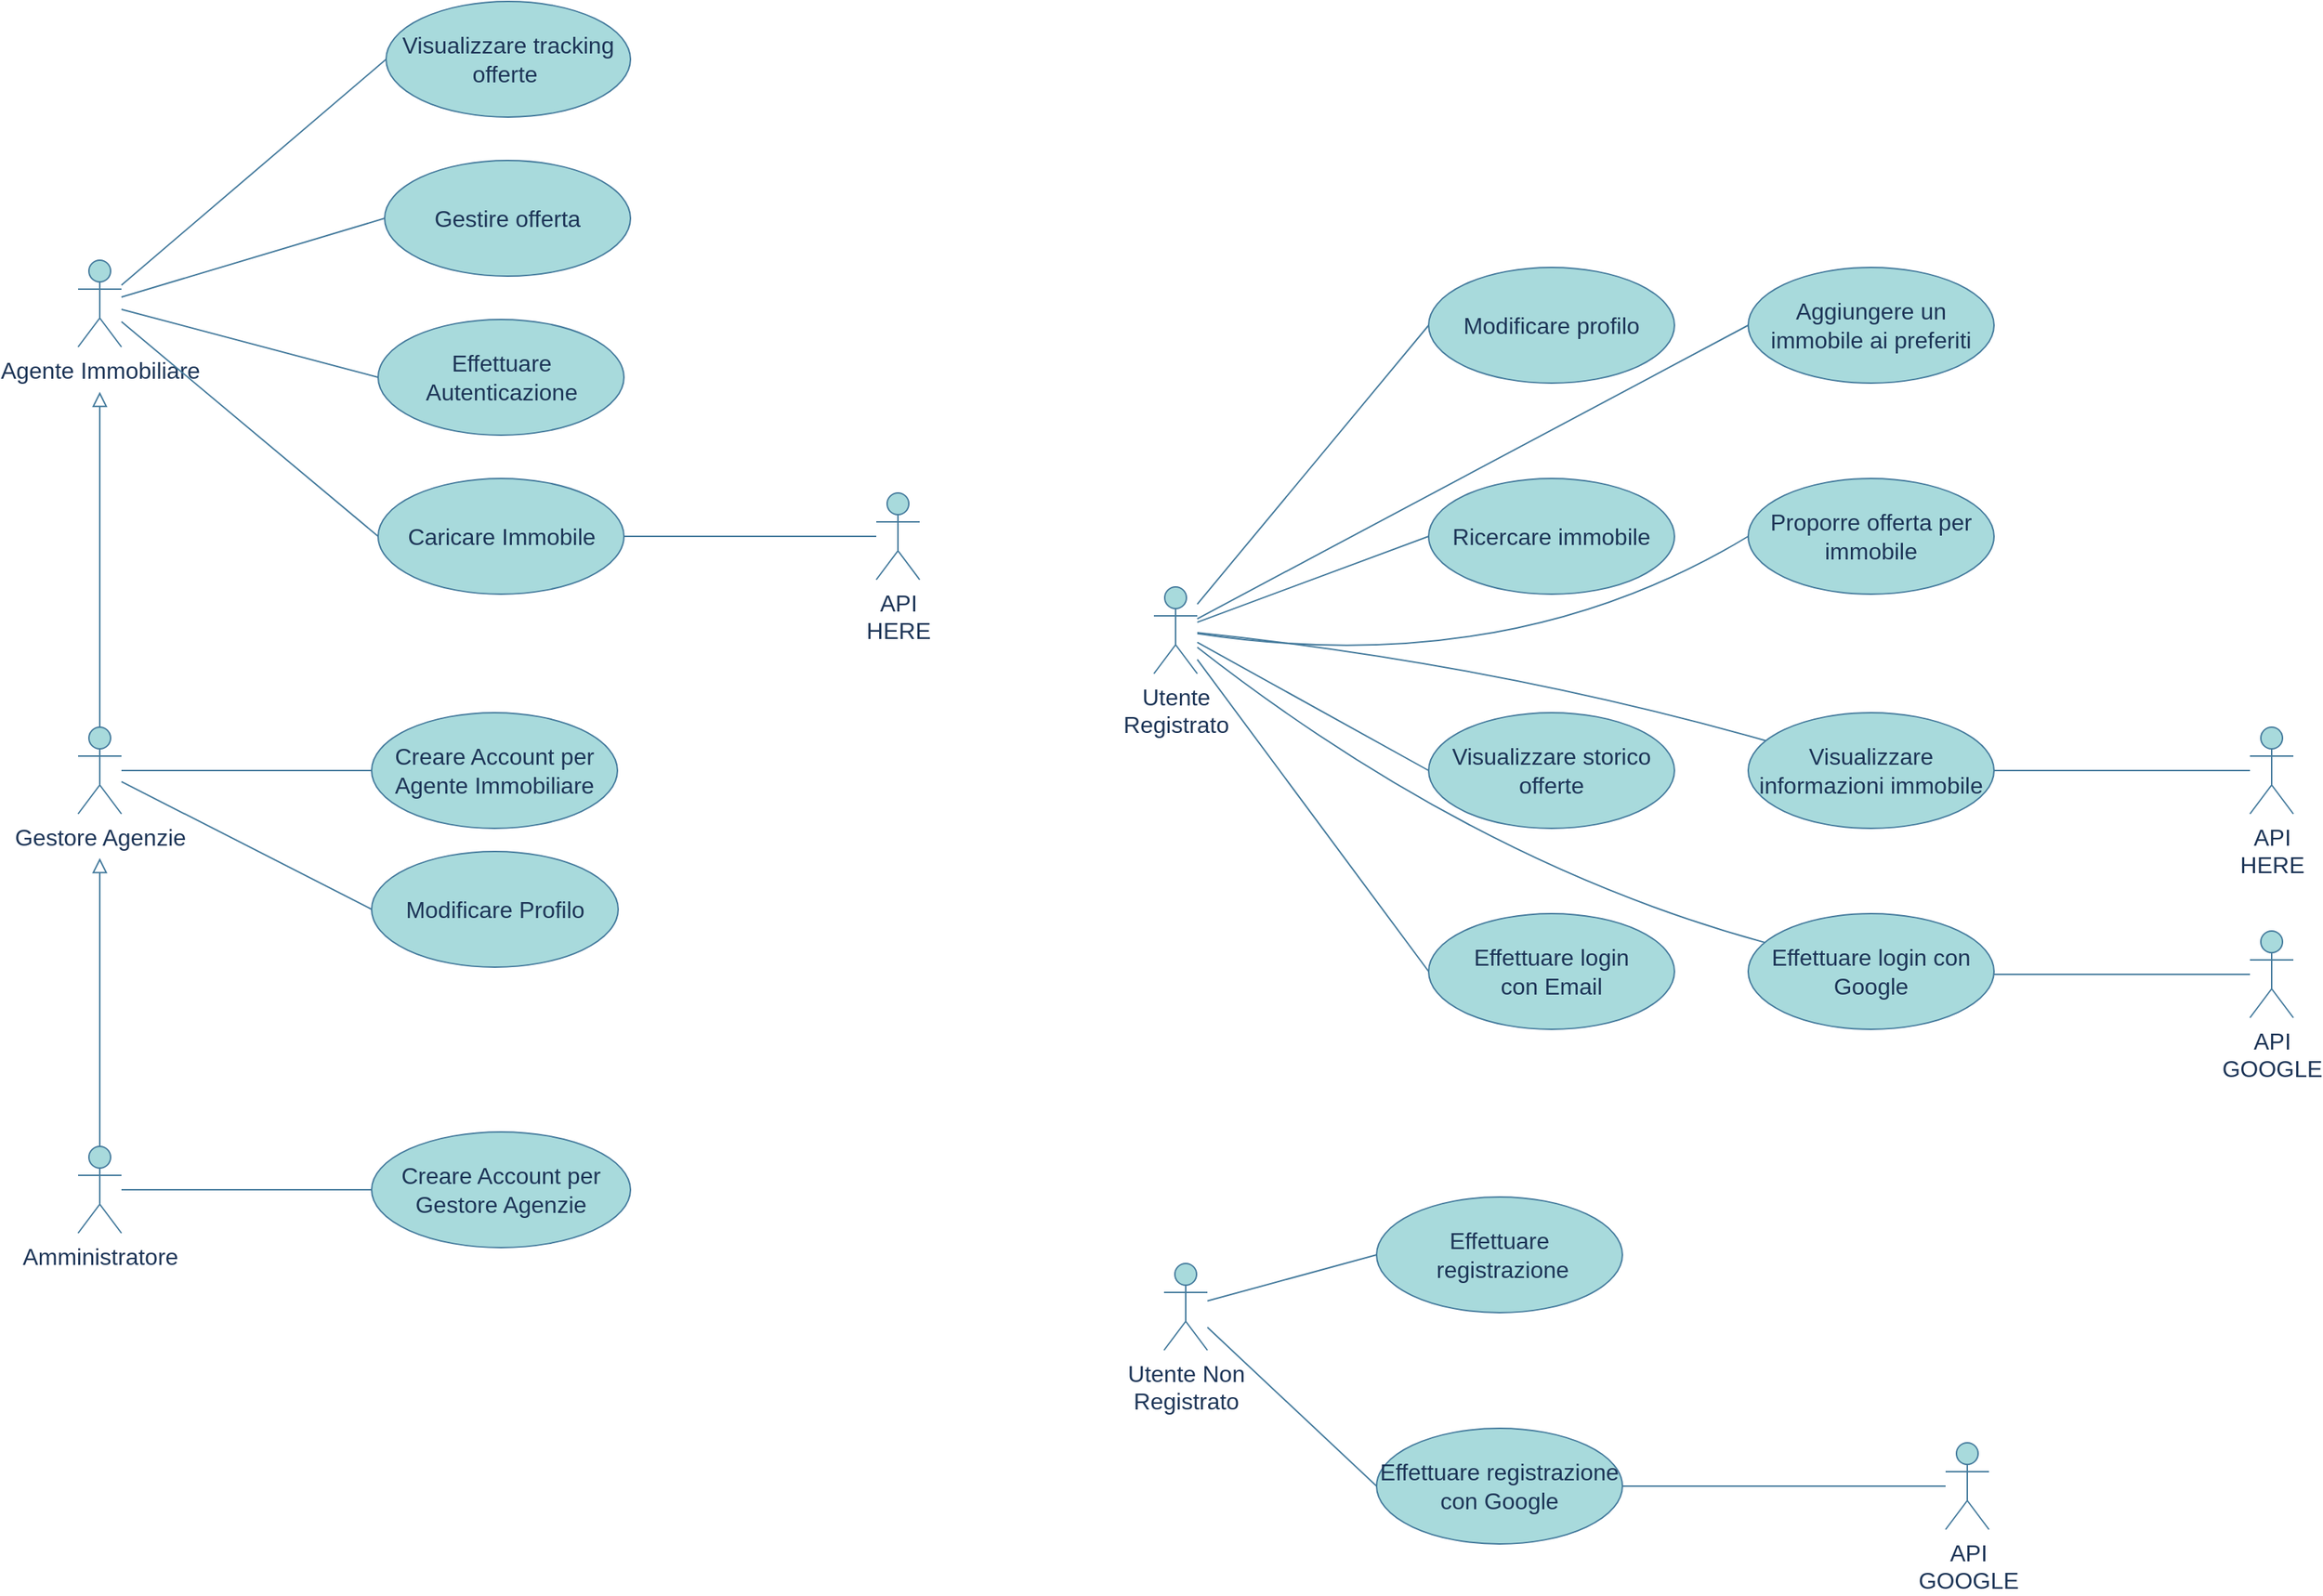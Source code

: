 <mxfile version="22.0.1" type="device">
  <diagram name="Pagina-1" id="LQfLG2IfJR566BmRYxRQ">
    <mxGraphModel dx="14227" dy="8407" grid="0" gridSize="10" guides="1" tooltips="1" connect="1" arrows="1" fold="1" page="0" pageScale="1" pageWidth="827" pageHeight="1169" math="0" shadow="0">
      <root>
        <mxCell id="0" />
        <mxCell id="1" parent="0" />
        <mxCell id="U-dQp2Zvjfx5eXS3F79k-10" style="edgeStyle=none;curved=1;rounded=0;orthogonalLoop=1;jettySize=auto;html=1;entryX=0;entryY=0.5;entryDx=0;entryDy=0;fontSize=12;startSize=8;endSize=8;endArrow=none;endFill=0;labelBackgroundColor=none;strokeColor=#457B9D;fontColor=default;" parent="1" source="U-dQp2Zvjfx5eXS3F79k-4" target="U-dQp2Zvjfx5eXS3F79k-7" edge="1">
          <mxGeometry relative="1" as="geometry" />
        </mxCell>
        <mxCell id="U-dQp2Zvjfx5eXS3F79k-11" style="edgeStyle=none;curved=1;rounded=0;orthogonalLoop=1;jettySize=auto;html=1;fontSize=12;startSize=8;endSize=8;endArrow=none;endFill=0;labelBackgroundColor=none;strokeColor=#457B9D;fontColor=default;" parent="1" source="U-dQp2Zvjfx5eXS3F79k-1" target="U-dQp2Zvjfx5eXS3F79k-8" edge="1">
          <mxGeometry relative="1" as="geometry" />
        </mxCell>
        <mxCell id="U-dQp2Zvjfx5eXS3F79k-18" style="edgeStyle=none;curved=1;rounded=0;orthogonalLoop=1;jettySize=auto;html=1;fontSize=12;startSize=8;endSize=8;endArrow=block;endFill=0;labelBackgroundColor=none;strokeColor=#457B9D;fontColor=default;" parent="1" source="U-dQp2Zvjfx5eXS3F79k-1" edge="1">
          <mxGeometry relative="1" as="geometry">
            <mxPoint x="-190" y="305.5" as="targetPoint" />
          </mxGeometry>
        </mxCell>
        <mxCell id="U-dQp2Zvjfx5eXS3F79k-1" value="Amministratore" style="shape=umlActor;verticalLabelPosition=bottom;verticalAlign=top;html=1;outlineConnect=0;fontSize=16;labelBackgroundColor=none;fillColor=#A8DADC;strokeColor=#457B9D;fontColor=#1D3557;" parent="1" vertex="1">
          <mxGeometry x="-205" y="505" width="30" height="60" as="geometry" />
        </mxCell>
        <mxCell id="U-dQp2Zvjfx5eXS3F79k-12" style="edgeStyle=none;curved=1;rounded=0;orthogonalLoop=1;jettySize=auto;html=1;entryX=0;entryY=0.5;entryDx=0;entryDy=0;fontSize=12;startSize=8;endSize=8;endArrow=none;endFill=0;labelBackgroundColor=none;strokeColor=#457B9D;fontColor=default;" parent="1" source="U-dQp2Zvjfx5eXS3F79k-4" target="U-dQp2Zvjfx5eXS3F79k-9" edge="1">
          <mxGeometry relative="1" as="geometry" />
        </mxCell>
        <mxCell id="U-dQp2Zvjfx5eXS3F79k-19" style="edgeStyle=none;curved=1;rounded=0;orthogonalLoop=1;jettySize=auto;html=1;fontSize=12;startSize=8;endSize=8;endArrow=block;endFill=0;labelBackgroundColor=none;strokeColor=#457B9D;fontColor=default;" parent="1" source="U-dQp2Zvjfx5eXS3F79k-4" edge="1">
          <mxGeometry relative="1" as="geometry">
            <mxPoint x="-190" y="-17" as="targetPoint" />
          </mxGeometry>
        </mxCell>
        <mxCell id="U-dQp2Zvjfx5eXS3F79k-4" value="Gestore Agenzie" style="shape=umlActor;verticalLabelPosition=bottom;verticalAlign=top;html=1;outlineConnect=0;fontSize=16;labelBackgroundColor=none;fillColor=#A8DADC;strokeColor=#457B9D;fontColor=#1D3557;" parent="1" vertex="1">
          <mxGeometry x="-205" y="215" width="30" height="60" as="geometry" />
        </mxCell>
        <mxCell id="U-dQp2Zvjfx5eXS3F79k-14" style="edgeStyle=none;curved=1;rounded=0;orthogonalLoop=1;jettySize=auto;html=1;fontSize=12;startSize=8;endSize=8;endArrow=none;endFill=0;entryX=0;entryY=0.5;entryDx=0;entryDy=0;labelBackgroundColor=none;strokeColor=#457B9D;fontColor=default;" parent="1" source="U-dQp2Zvjfx5eXS3F79k-5" target="U-dQp2Zvjfx5eXS3F79k-13" edge="1">
          <mxGeometry relative="1" as="geometry" />
        </mxCell>
        <mxCell id="U-dQp2Zvjfx5eXS3F79k-38" style="edgeStyle=none;curved=1;rounded=0;orthogonalLoop=1;jettySize=auto;html=1;entryX=0;entryY=0.5;entryDx=0;entryDy=0;fontSize=12;startSize=8;endSize=8;endArrow=none;endFill=0;labelBackgroundColor=none;strokeColor=#457B9D;fontColor=default;" parent="1" source="U-dQp2Zvjfx5eXS3F79k-5" target="U-dQp2Zvjfx5eXS3F79k-37" edge="1">
          <mxGeometry relative="1" as="geometry" />
        </mxCell>
        <mxCell id="U-dQp2Zvjfx5eXS3F79k-43" style="edgeStyle=none;curved=1;rounded=0;orthogonalLoop=1;jettySize=auto;html=1;entryX=0;entryY=0.5;entryDx=0;entryDy=0;fontSize=12;startSize=8;endSize=8;endArrow=none;endFill=0;labelBackgroundColor=none;strokeColor=#457B9D;fontColor=default;" parent="1" source="U-dQp2Zvjfx5eXS3F79k-5" target="U-dQp2Zvjfx5eXS3F79k-41" edge="1">
          <mxGeometry relative="1" as="geometry" />
        </mxCell>
        <mxCell id="U-dQp2Zvjfx5eXS3F79k-5" value="Agente Immobiliare" style="shape=umlActor;verticalLabelPosition=bottom;verticalAlign=top;html=1;outlineConnect=0;fontSize=16;labelBackgroundColor=none;fillColor=#A8DADC;strokeColor=#457B9D;fontColor=#1D3557;" parent="1" vertex="1">
          <mxGeometry x="-205" y="-108" width="30" height="60" as="geometry" />
        </mxCell>
        <mxCell id="U-dQp2Zvjfx5eXS3F79k-23" style="edgeStyle=none;curved=1;rounded=0;orthogonalLoop=1;jettySize=auto;html=1;entryX=0;entryY=0.5;entryDx=0;entryDy=0;fontSize=12;startSize=8;endSize=8;endArrow=none;endFill=0;labelBackgroundColor=none;strokeColor=#457B9D;fontColor=default;" parent="1" source="U-dQp2Zvjfx5eXS3F79k-6" target="U-dQp2Zvjfx5eXS3F79k-21" edge="1">
          <mxGeometry relative="1" as="geometry" />
        </mxCell>
        <mxCell id="U-dQp2Zvjfx5eXS3F79k-25" style="edgeStyle=none;curved=1;rounded=0;orthogonalLoop=1;jettySize=auto;html=1;entryX=0;entryY=0.5;entryDx=0;entryDy=0;fontSize=12;startSize=8;endSize=8;endArrow=none;endFill=0;labelBackgroundColor=none;strokeColor=#457B9D;fontColor=default;" parent="1" source="U-dQp2Zvjfx5eXS3F79k-6" target="U-dQp2Zvjfx5eXS3F79k-22" edge="1">
          <mxGeometry relative="1" as="geometry" />
        </mxCell>
        <mxCell id="U-dQp2Zvjfx5eXS3F79k-34" style="edgeStyle=none;curved=1;rounded=0;orthogonalLoop=1;jettySize=auto;html=1;entryX=0;entryY=0.5;entryDx=0;entryDy=0;fontSize=12;startSize=8;endSize=8;endArrow=none;endFill=0;labelBackgroundColor=none;strokeColor=#457B9D;fontColor=default;" parent="1" source="U-dQp2Zvjfx5eXS3F79k-6" target="U-dQp2Zvjfx5eXS3F79k-33" edge="1">
          <mxGeometry relative="1" as="geometry" />
        </mxCell>
        <mxCell id="U-dQp2Zvjfx5eXS3F79k-36" style="edgeStyle=none;curved=1;rounded=0;orthogonalLoop=1;jettySize=auto;html=1;entryX=0;entryY=0.5;entryDx=0;entryDy=0;fontSize=12;startSize=8;endSize=8;endArrow=none;endFill=0;labelBackgroundColor=none;strokeColor=#457B9D;fontColor=default;" parent="1" source="U-dQp2Zvjfx5eXS3F79k-6" target="U-dQp2Zvjfx5eXS3F79k-35" edge="1">
          <mxGeometry relative="1" as="geometry">
            <Array as="points">
              <mxPoint x="785" y="183" />
            </Array>
          </mxGeometry>
        </mxCell>
        <mxCell id="U-dQp2Zvjfx5eXS3F79k-40" style="edgeStyle=none;curved=1;rounded=0;orthogonalLoop=1;jettySize=auto;html=1;entryX=0;entryY=0.5;entryDx=0;entryDy=0;fontSize=12;startSize=8;endSize=8;endArrow=none;endFill=0;labelBackgroundColor=none;strokeColor=#457B9D;fontColor=default;" parent="1" source="U-dQp2Zvjfx5eXS3F79k-6" target="U-dQp2Zvjfx5eXS3F79k-39" edge="1">
          <mxGeometry relative="1" as="geometry" />
        </mxCell>
        <mxCell id="cSpZLtgv0LhIK6RmTuCg-3" style="edgeStyle=none;curved=1;rounded=0;orthogonalLoop=1;jettySize=auto;html=1;strokeColor=#457B9D;fontSize=12;fontColor=#1D3557;startSize=8;endSize=8;fillColor=#A8DADC;endArrow=none;endFill=0;" parent="1" source="U-dQp2Zvjfx5eXS3F79k-6" target="cSpZLtgv0LhIK6RmTuCg-2" edge="1">
          <mxGeometry relative="1" as="geometry">
            <Array as="points">
              <mxPoint x="774" y="171" />
            </Array>
          </mxGeometry>
        </mxCell>
        <mxCell id="U-dQp2Zvjfx5eXS3F79k-6" value="Utente&lt;br&gt;Registrato" style="shape=umlActor;verticalLabelPosition=bottom;verticalAlign=top;html=1;outlineConnect=0;fontSize=16;labelBackgroundColor=none;fillColor=#A8DADC;strokeColor=#457B9D;fontColor=#1D3557;" parent="1" vertex="1">
          <mxGeometry x="539" y="118" width="30" height="60" as="geometry" />
        </mxCell>
        <mxCell id="U-dQp2Zvjfx5eXS3F79k-7" value="Modificare Profilo" style="ellipse;whiteSpace=wrap;html=1;fontSize=16;labelBackgroundColor=none;fillColor=#A8DADC;strokeColor=#457B9D;fontColor=#1D3557;" parent="1" vertex="1">
          <mxGeometry x="-2" y="301" width="170.5" height="80" as="geometry" />
        </mxCell>
        <mxCell id="U-dQp2Zvjfx5eXS3F79k-8" value="Creare Account per Gestore Agenzie" style="ellipse;whiteSpace=wrap;html=1;fontSize=16;labelBackgroundColor=none;fillColor=#A8DADC;strokeColor=#457B9D;fontColor=#1D3557;" parent="1" vertex="1">
          <mxGeometry x="-2" y="495" width="179" height="80" as="geometry" />
        </mxCell>
        <mxCell id="U-dQp2Zvjfx5eXS3F79k-9" value="Creare Account per Agente Immobiliare" style="ellipse;whiteSpace=wrap;html=1;fontSize=16;labelBackgroundColor=none;fillColor=#A8DADC;strokeColor=#457B9D;fontColor=#1D3557;" parent="1" vertex="1">
          <mxGeometry x="-2" y="205" width="170" height="80" as="geometry" />
        </mxCell>
        <mxCell id="U-dQp2Zvjfx5eXS3F79k-13" value="Effettuare Autenticazione" style="ellipse;whiteSpace=wrap;html=1;fontSize=16;labelBackgroundColor=none;fillColor=#A8DADC;strokeColor=#457B9D;fontColor=#1D3557;" parent="1" vertex="1">
          <mxGeometry x="2.5" y="-67" width="170" height="80" as="geometry" />
        </mxCell>
        <mxCell id="U-dQp2Zvjfx5eXS3F79k-21" value="Modificare profilo" style="ellipse;whiteSpace=wrap;html=1;fontSize=16;labelBackgroundColor=none;fillColor=#A8DADC;strokeColor=#457B9D;fontColor=#1D3557;" parent="1" vertex="1">
          <mxGeometry x="729" y="-103" width="170" height="80" as="geometry" />
        </mxCell>
        <mxCell id="U-dQp2Zvjfx5eXS3F79k-22" value="Aggiungere un immobile ai preferiti" style="ellipse;whiteSpace=wrap;html=1;fontSize=16;labelBackgroundColor=none;fillColor=#A8DADC;strokeColor=#457B9D;fontColor=#1D3557;" parent="1" vertex="1">
          <mxGeometry x="950" y="-103" width="170" height="80" as="geometry" />
        </mxCell>
        <mxCell id="U-dQp2Zvjfx5eXS3F79k-24" style="edgeStyle=none;curved=1;rounded=0;orthogonalLoop=1;jettySize=auto;html=1;exitX=0;exitY=1;exitDx=0;exitDy=0;exitPerimeter=0;fontSize=12;startSize=8;endSize=8;labelBackgroundColor=none;strokeColor=#457B9D;fontColor=default;" parent="1" source="U-dQp2Zvjfx5eXS3F79k-6" target="U-dQp2Zvjfx5eXS3F79k-6" edge="1">
          <mxGeometry relative="1" as="geometry" />
        </mxCell>
        <mxCell id="U-dQp2Zvjfx5eXS3F79k-29" value="Caricare Immobile" style="ellipse;whiteSpace=wrap;html=1;fontSize=16;labelBackgroundColor=none;fillColor=#A8DADC;strokeColor=#457B9D;fontColor=#1D3557;" parent="1" vertex="1">
          <mxGeometry x="2.5" y="43" width="170" height="80" as="geometry" />
        </mxCell>
        <mxCell id="U-dQp2Zvjfx5eXS3F79k-30" style="edgeStyle=none;curved=1;rounded=0;orthogonalLoop=1;jettySize=auto;html=1;entryX=0;entryY=0.5;entryDx=0;entryDy=0;fontSize=12;startSize=8;endSize=8;endArrow=none;endFill=0;labelBackgroundColor=none;strokeColor=#457B9D;fontColor=default;" parent="1" source="U-dQp2Zvjfx5eXS3F79k-5" target="U-dQp2Zvjfx5eXS3F79k-29" edge="1">
          <mxGeometry relative="1" as="geometry" />
        </mxCell>
        <mxCell id="U-dQp2Zvjfx5eXS3F79k-32" style="edgeStyle=none;curved=1;rounded=0;orthogonalLoop=1;jettySize=auto;html=1;entryX=1;entryY=0.5;entryDx=0;entryDy=0;fontSize=12;startSize=8;endSize=8;endArrow=none;endFill=0;labelBackgroundColor=none;strokeColor=#457B9D;fontColor=default;" parent="1" source="U-dQp2Zvjfx5eXS3F79k-31" target="U-dQp2Zvjfx5eXS3F79k-29" edge="1">
          <mxGeometry relative="1" as="geometry" />
        </mxCell>
        <mxCell id="U-dQp2Zvjfx5eXS3F79k-31" value="API &lt;br&gt;HERE" style="shape=umlActor;verticalLabelPosition=bottom;verticalAlign=top;html=1;outlineConnect=0;fontSize=16;labelBackgroundColor=none;fillColor=#A8DADC;strokeColor=#457B9D;fontColor=#1D3557;" parent="1" vertex="1">
          <mxGeometry x="347" y="53" width="30" height="60" as="geometry" />
        </mxCell>
        <mxCell id="U-dQp2Zvjfx5eXS3F79k-33" value="Ricercare immobile" style="ellipse;whiteSpace=wrap;html=1;fontSize=16;labelBackgroundColor=none;fillColor=#A8DADC;strokeColor=#457B9D;fontColor=#1D3557;" parent="1" vertex="1">
          <mxGeometry x="729" y="43" width="170" height="80" as="geometry" />
        </mxCell>
        <mxCell id="U-dQp2Zvjfx5eXS3F79k-35" value="Proporre offerta per immobile" style="ellipse;whiteSpace=wrap;html=1;fontSize=16;labelBackgroundColor=none;fillColor=#A8DADC;strokeColor=#457B9D;fontColor=#1D3557;" parent="1" vertex="1">
          <mxGeometry x="950" y="43" width="170" height="80" as="geometry" />
        </mxCell>
        <mxCell id="U-dQp2Zvjfx5eXS3F79k-37" value="Gestire offerta" style="ellipse;whiteSpace=wrap;html=1;fontSize=16;labelBackgroundColor=none;fillColor=#A8DADC;strokeColor=#457B9D;fontColor=#1D3557;" parent="1" vertex="1">
          <mxGeometry x="7" y="-177" width="170" height="80" as="geometry" />
        </mxCell>
        <mxCell id="U-dQp2Zvjfx5eXS3F79k-39" value="Visualizzare storico offerte" style="ellipse;whiteSpace=wrap;html=1;fontSize=16;labelBackgroundColor=none;fillColor=#A8DADC;strokeColor=#457B9D;fontColor=#1D3557;" parent="1" vertex="1">
          <mxGeometry x="729" y="205" width="170" height="80" as="geometry" />
        </mxCell>
        <mxCell id="U-dQp2Zvjfx5eXS3F79k-41" value="Visualizzare tracking offerte&amp;nbsp;" style="ellipse;whiteSpace=wrap;html=1;fontSize=16;labelBackgroundColor=none;fillColor=#A8DADC;strokeColor=#457B9D;fontColor=#1D3557;" parent="1" vertex="1">
          <mxGeometry x="8" y="-287" width="169" height="80" as="geometry" />
        </mxCell>
        <mxCell id="cSpZLtgv0LhIK6RmTuCg-2" value="Visualizzare informazioni immobile" style="ellipse;whiteSpace=wrap;html=1;fontSize=16;labelBackgroundColor=none;fillColor=#A8DADC;strokeColor=#457B9D;fontColor=#1D3557;" parent="1" vertex="1">
          <mxGeometry x="950" y="205" width="170" height="80" as="geometry" />
        </mxCell>
        <mxCell id="cSpZLtgv0LhIK6RmTuCg-10" style="edgeStyle=none;curved=1;rounded=0;orthogonalLoop=1;jettySize=auto;html=1;entryX=0;entryY=0.5;entryDx=0;entryDy=0;strokeColor=#457B9D;fontSize=12;fontColor=#1D3557;startSize=8;endSize=8;fillColor=#A8DADC;endArrow=none;endFill=0;" parent="1" source="cSpZLtgv0LhIK6RmTuCg-4" target="cSpZLtgv0LhIK6RmTuCg-6" edge="1">
          <mxGeometry relative="1" as="geometry" />
        </mxCell>
        <mxCell id="cSpZLtgv0LhIK6RmTuCg-12" style="edgeStyle=none;curved=1;rounded=0;orthogonalLoop=1;jettySize=auto;html=1;entryX=0;entryY=0.5;entryDx=0;entryDy=0;strokeColor=#457B9D;fontSize=12;fontColor=#1D3557;startSize=8;endSize=8;fillColor=#A8DADC;endArrow=none;endFill=0;" parent="1" source="cSpZLtgv0LhIK6RmTuCg-4" target="cSpZLtgv0LhIK6RmTuCg-8" edge="1">
          <mxGeometry relative="1" as="geometry" />
        </mxCell>
        <mxCell id="cSpZLtgv0LhIK6RmTuCg-13" style="edgeStyle=none;curved=1;rounded=0;orthogonalLoop=1;jettySize=auto;html=1;strokeColor=#457B9D;fontSize=12;fontColor=#1D3557;startSize=8;endSize=8;fillColor=#A8DADC;endArrow=none;endFill=0;" parent="1" source="U-dQp2Zvjfx5eXS3F79k-6" target="cSpZLtgv0LhIK6RmTuCg-9" edge="1">
          <mxGeometry relative="1" as="geometry">
            <Array as="points">
              <mxPoint x="760" y="309" />
            </Array>
          </mxGeometry>
        </mxCell>
        <mxCell id="cSpZLtgv0LhIK6RmTuCg-4" value="Utente Non&lt;br&gt;Registrato" style="shape=umlActor;verticalLabelPosition=bottom;verticalAlign=top;html=1;outlineConnect=0;fontSize=16;labelBackgroundColor=none;fillColor=#A8DADC;strokeColor=#457B9D;fontColor=#1D3557;" parent="1" vertex="1">
          <mxGeometry x="546" y="586" width="30" height="60" as="geometry" />
        </mxCell>
        <mxCell id="cSpZLtgv0LhIK6RmTuCg-6" value="Effettuare&lt;br&gt;&amp;nbsp;registrazione" style="ellipse;whiteSpace=wrap;html=1;fontSize=16;labelBackgroundColor=none;fillColor=#A8DADC;strokeColor=#457B9D;fontColor=#1D3557;" parent="1" vertex="1">
          <mxGeometry x="693" y="540" width="170" height="80" as="geometry" />
        </mxCell>
        <mxCell id="cSpZLtgv0LhIK6RmTuCg-7" value="Effettuare login &lt;br&gt;con Email" style="ellipse;whiteSpace=wrap;html=1;fontSize=16;labelBackgroundColor=none;fillColor=#A8DADC;strokeColor=#457B9D;fontColor=#1D3557;" parent="1" vertex="1">
          <mxGeometry x="729" y="344" width="170" height="80" as="geometry" />
        </mxCell>
        <mxCell id="cSpZLtgv0LhIK6RmTuCg-8" value="Effettuare registrazione con Google" style="ellipse;whiteSpace=wrap;html=1;fontSize=16;labelBackgroundColor=none;fillColor=#A8DADC;strokeColor=#457B9D;fontColor=#1D3557;" parent="1" vertex="1">
          <mxGeometry x="693" y="700" width="170" height="80" as="geometry" />
        </mxCell>
        <mxCell id="cSpZLtgv0LhIK6RmTuCg-9" value="Effettuare login con Google" style="ellipse;whiteSpace=wrap;html=1;fontSize=16;labelBackgroundColor=none;fillColor=#A8DADC;strokeColor=#457B9D;fontColor=#1D3557;" parent="1" vertex="1">
          <mxGeometry x="950" y="344" width="170" height="80" as="geometry" />
        </mxCell>
        <mxCell id="cSpZLtgv0LhIK6RmTuCg-11" style="edgeStyle=none;rounded=0;orthogonalLoop=1;jettySize=auto;html=1;entryX=0;entryY=0.5;entryDx=0;entryDy=0;strokeColor=#457B9D;fontSize=12;fontColor=#1D3557;startSize=8;endSize=8;fillColor=#A8DADC;endArrow=none;endFill=0;" parent="1" source="U-dQp2Zvjfx5eXS3F79k-6" target="cSpZLtgv0LhIK6RmTuCg-7" edge="1">
          <mxGeometry relative="1" as="geometry">
            <Array as="points" />
          </mxGeometry>
        </mxCell>
        <mxCell id="cSpZLtgv0LhIK6RmTuCg-14" style="edgeStyle=none;curved=1;rounded=0;orthogonalLoop=1;jettySize=auto;html=1;entryX=1;entryY=0.5;entryDx=0;entryDy=0;fontSize=12;startSize=8;endSize=8;endArrow=none;endFill=0;labelBackgroundColor=none;strokeColor=#457B9D;fontColor=default;" parent="1" source="cSpZLtgv0LhIK6RmTuCg-15" target="cSpZLtgv0LhIK6RmTuCg-2" edge="1">
          <mxGeometry relative="1" as="geometry">
            <mxPoint x="1123" y="245" as="targetPoint" />
          </mxGeometry>
        </mxCell>
        <mxCell id="cSpZLtgv0LhIK6RmTuCg-15" value="API &lt;br&gt;HERE" style="shape=umlActor;verticalLabelPosition=bottom;verticalAlign=top;html=1;outlineConnect=0;fontSize=16;labelBackgroundColor=none;fillColor=#A8DADC;strokeColor=#457B9D;fontColor=#1D3557;" parent="1" vertex="1">
          <mxGeometry x="1297" y="215" width="30" height="60" as="geometry" />
        </mxCell>
        <mxCell id="cSpZLtgv0LhIK6RmTuCg-16" style="edgeStyle=none;curved=1;rounded=0;orthogonalLoop=1;jettySize=auto;html=1;entryX=1;entryY=0.5;entryDx=0;entryDy=0;fontSize=12;startSize=8;endSize=8;endArrow=none;endFill=0;labelBackgroundColor=none;strokeColor=#457B9D;fontColor=default;" parent="1" source="cSpZLtgv0LhIK6RmTuCg-17" target="cSpZLtgv0LhIK6RmTuCg-8" edge="1">
          <mxGeometry relative="1" as="geometry">
            <mxPoint x="702.5" y="889" as="targetPoint" />
          </mxGeometry>
        </mxCell>
        <mxCell id="cSpZLtgv0LhIK6RmTuCg-17" value="API &lt;br&gt;GOOGLE" style="shape=umlActor;verticalLabelPosition=bottom;verticalAlign=top;html=1;outlineConnect=0;fontSize=16;labelBackgroundColor=none;fillColor=#A8DADC;strokeColor=#457B9D;fontColor=#1D3557;" parent="1" vertex="1">
          <mxGeometry x="1086.5" y="710" width="30" height="60" as="geometry" />
        </mxCell>
        <mxCell id="cSpZLtgv0LhIK6RmTuCg-22" style="edgeStyle=none;curved=1;rounded=0;orthogonalLoop=1;jettySize=auto;html=1;entryX=1;entryY=0.5;entryDx=0;entryDy=0;fontSize=12;startSize=8;endSize=8;endArrow=none;endFill=0;labelBackgroundColor=none;strokeColor=#457B9D;fontColor=default;" parent="1" source="cSpZLtgv0LhIK6RmTuCg-23" edge="1">
          <mxGeometry relative="1" as="geometry">
            <mxPoint x="1120" y="386" as="targetPoint" />
          </mxGeometry>
        </mxCell>
        <mxCell id="cSpZLtgv0LhIK6RmTuCg-23" value="API &lt;br&gt;GOOGLE" style="shape=umlActor;verticalLabelPosition=bottom;verticalAlign=top;html=1;outlineConnect=0;fontSize=16;labelBackgroundColor=none;fillColor=#A8DADC;strokeColor=#457B9D;fontColor=#1D3557;" parent="1" vertex="1">
          <mxGeometry x="1297" y="356" width="30" height="60" as="geometry" />
        </mxCell>
      </root>
    </mxGraphModel>
  </diagram>
</mxfile>
